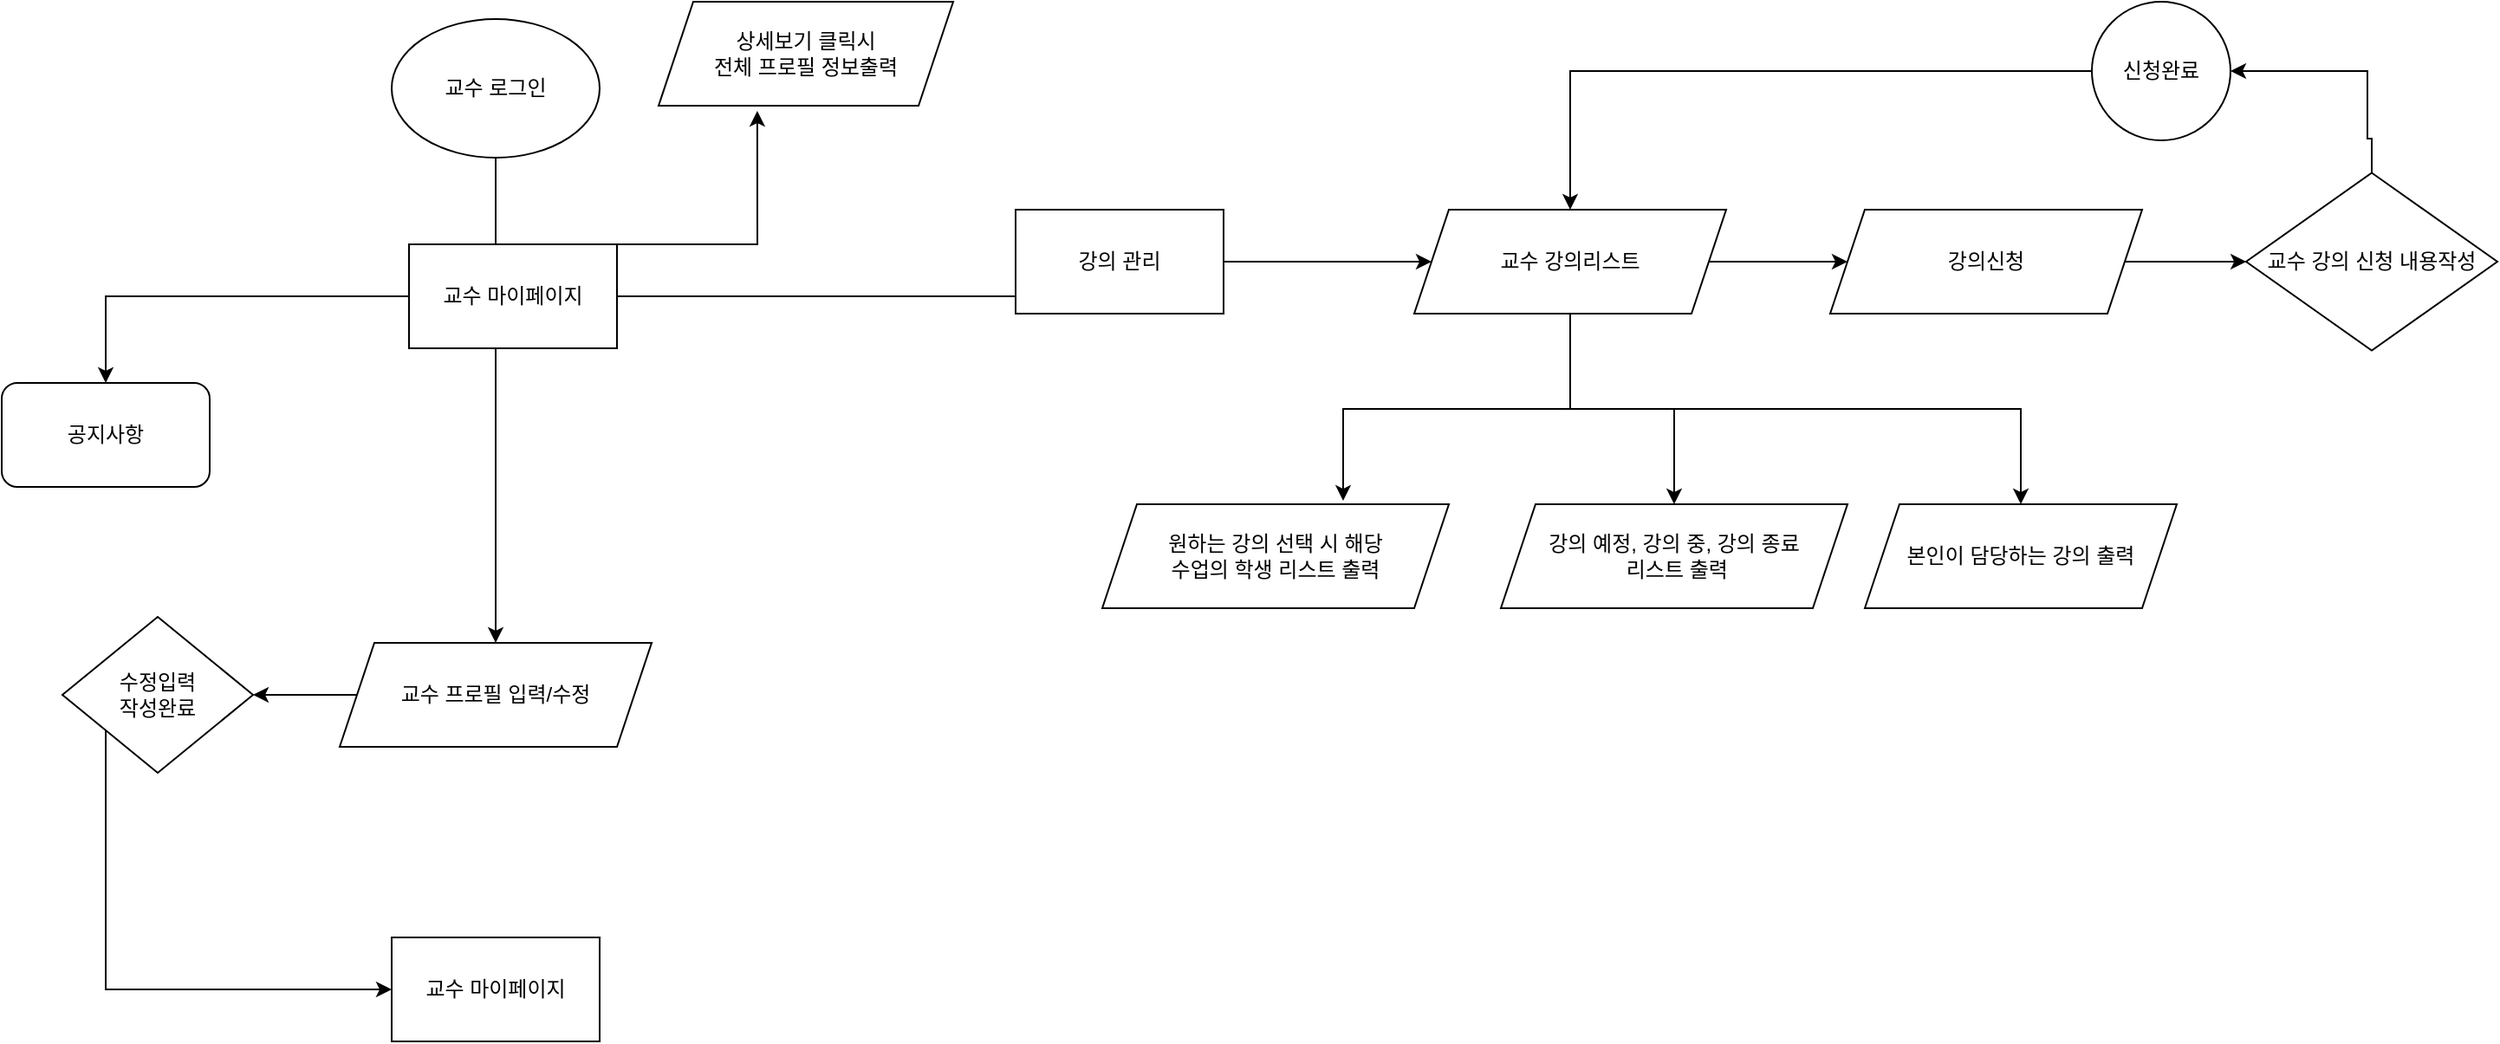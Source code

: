 <mxfile version="21.6.7" type="github">
  <diagram name="페이지-1" id="gP_FsW-e4ahrzIUgB0NJ">
    <mxGraphModel dx="1434" dy="784" grid="1" gridSize="10" guides="1" tooltips="1" connect="1" arrows="1" fold="1" page="1" pageScale="1" pageWidth="827" pageHeight="1169" math="0" shadow="0">
      <root>
        <mxCell id="0" />
        <mxCell id="1" parent="0" />
        <mxCell id="8foGVOfR6HrT8L_Vg9_Q-1" value="교수 로그인" style="ellipse;whiteSpace=wrap;html=1;" parent="1" vertex="1">
          <mxGeometry x="260" y="90" width="120" height="80" as="geometry" />
        </mxCell>
        <mxCell id="8foGVOfR6HrT8L_Vg9_Q-7" value="" style="edgeStyle=orthogonalEdgeStyle;rounded=0;orthogonalLoop=1;jettySize=auto;html=1;exitX=0.5;exitY=1;exitDx=0;exitDy=0;exitPerimeter=0;entryX=0.5;entryY=0;entryDx=0;entryDy=0;" parent="1" source="8foGVOfR6HrT8L_Vg9_Q-1" target="8foGVOfR6HrT8L_Vg9_Q-8" edge="1">
          <mxGeometry relative="1" as="geometry">
            <mxPoint x="320" y="320" as="sourcePoint" />
            <mxPoint x="320" y="370" as="targetPoint" />
          </mxGeometry>
        </mxCell>
        <mxCell id="8foGVOfR6HrT8L_Vg9_Q-8" value="교수 프로필 입력/수정" style="shape=parallelogram;perimeter=parallelogramPerimeter;whiteSpace=wrap;html=1;fixedSize=1;" parent="1" vertex="1">
          <mxGeometry x="230" y="450" width="180" height="60" as="geometry" />
        </mxCell>
        <mxCell id="8foGVOfR6HrT8L_Vg9_Q-20" style="edgeStyle=orthogonalEdgeStyle;rounded=0;orthogonalLoop=1;jettySize=auto;html=1;exitX=0;exitY=0.5;exitDx=0;exitDy=0;" parent="1" source="8foGVOfR6HrT8L_Vg9_Q-9" target="8foGVOfR6HrT8L_Vg9_Q-19" edge="1">
          <mxGeometry relative="1" as="geometry" />
        </mxCell>
        <mxCell id="8foGVOfR6HrT8L_Vg9_Q-36" style="edgeStyle=orthogonalEdgeStyle;rounded=0;orthogonalLoop=1;jettySize=auto;html=1;exitX=1;exitY=0.5;exitDx=0;exitDy=0;entryX=0.335;entryY=1.05;entryDx=0;entryDy=0;entryPerimeter=0;" parent="1" source="8foGVOfR6HrT8L_Vg9_Q-9" target="8foGVOfR6HrT8L_Vg9_Q-31" edge="1">
          <mxGeometry relative="1" as="geometry">
            <Array as="points">
              <mxPoint x="390" y="220" />
              <mxPoint x="471" y="220" />
            </Array>
          </mxGeometry>
        </mxCell>
        <mxCell id="LMviGog_42ZRe8oPHVyj-4" style="edgeStyle=orthogonalEdgeStyle;rounded=0;orthogonalLoop=1;jettySize=auto;html=1;entryX=0.083;entryY=0.833;entryDx=0;entryDy=0;entryPerimeter=0;" edge="1" parent="1" source="8foGVOfR6HrT8L_Vg9_Q-9" target="8foGVOfR6HrT8L_Vg9_Q-44">
          <mxGeometry relative="1" as="geometry" />
        </mxCell>
        <mxCell id="8foGVOfR6HrT8L_Vg9_Q-9" value="교수 마이페이지" style="rounded=0;whiteSpace=wrap;html=1;" parent="1" vertex="1">
          <mxGeometry x="270" y="220" width="120" height="60" as="geometry" />
        </mxCell>
        <mxCell id="8foGVOfR6HrT8L_Vg9_Q-17" style="edgeStyle=orthogonalEdgeStyle;rounded=0;orthogonalLoop=1;jettySize=auto;html=1;entryX=0;entryY=0.5;entryDx=0;entryDy=0;" parent="1" source="8foGVOfR6HrT8L_Vg9_Q-11" target="8foGVOfR6HrT8L_Vg9_Q-14" edge="1">
          <mxGeometry relative="1" as="geometry">
            <Array as="points">
              <mxPoint x="95" y="650" />
            </Array>
          </mxGeometry>
        </mxCell>
        <mxCell id="8foGVOfR6HrT8L_Vg9_Q-11" value="수정입력&lt;br&gt;작성완료" style="rhombus;whiteSpace=wrap;html=1;" parent="1" vertex="1">
          <mxGeometry x="70" y="435" width="110" height="90" as="geometry" />
        </mxCell>
        <mxCell id="8foGVOfR6HrT8L_Vg9_Q-12" value="" style="endArrow=classic;html=1;rounded=0;entryX=1;entryY=0.5;entryDx=0;entryDy=0;" parent="1" source="8foGVOfR6HrT8L_Vg9_Q-8" target="8foGVOfR6HrT8L_Vg9_Q-11" edge="1">
          <mxGeometry width="50" height="50" relative="1" as="geometry">
            <mxPoint x="390" y="430" as="sourcePoint" />
            <mxPoint x="440" y="380" as="targetPoint" />
          </mxGeometry>
        </mxCell>
        <mxCell id="8foGVOfR6HrT8L_Vg9_Q-14" value="교수 마이페이지" style="rounded=0;whiteSpace=wrap;html=1;" parent="1" vertex="1">
          <mxGeometry x="260" y="620" width="120" height="60" as="geometry" />
        </mxCell>
        <mxCell id="8foGVOfR6HrT8L_Vg9_Q-19" value="공지사항" style="rounded=1;whiteSpace=wrap;html=1;" parent="1" vertex="1">
          <mxGeometry x="35" y="300" width="120" height="60" as="geometry" />
        </mxCell>
        <mxCell id="LMviGog_42ZRe8oPHVyj-7" value="" style="edgeStyle=orthogonalEdgeStyle;rounded=0;orthogonalLoop=1;jettySize=auto;html=1;" edge="1" parent="1" source="8foGVOfR6HrT8L_Vg9_Q-22" target="8foGVOfR6HrT8L_Vg9_Q-24">
          <mxGeometry relative="1" as="geometry" />
        </mxCell>
        <mxCell id="8foGVOfR6HrT8L_Vg9_Q-22" value="강의신청" style="shape=parallelogram;perimeter=parallelogramPerimeter;whiteSpace=wrap;html=1;fixedSize=1;" parent="1" vertex="1">
          <mxGeometry x="1090" y="200" width="180" height="60" as="geometry" />
        </mxCell>
        <mxCell id="LMviGog_42ZRe8oPHVyj-12" style="edgeStyle=orthogonalEdgeStyle;rounded=0;orthogonalLoop=1;jettySize=auto;html=1;entryX=1;entryY=0.5;entryDx=0;entryDy=0;" edge="1" parent="1" source="8foGVOfR6HrT8L_Vg9_Q-24" target="LMviGog_42ZRe8oPHVyj-11">
          <mxGeometry relative="1" as="geometry">
            <Array as="points">
              <mxPoint x="1403" y="159" />
              <mxPoint x="1400" y="159" />
              <mxPoint x="1400" y="120" />
            </Array>
          </mxGeometry>
        </mxCell>
        <mxCell id="8foGVOfR6HrT8L_Vg9_Q-24" value="교수 강의 신청 내용작성" style="rhombus;whiteSpace=wrap;html=1;" parent="1" vertex="1">
          <mxGeometry x="1330" y="178.75" width="145" height="102.5" as="geometry" />
        </mxCell>
        <mxCell id="LMviGog_42ZRe8oPHVyj-6" value="" style="edgeStyle=orthogonalEdgeStyle;rounded=0;orthogonalLoop=1;jettySize=auto;html=1;" edge="1" parent="1" source="8foGVOfR6HrT8L_Vg9_Q-27" target="8foGVOfR6HrT8L_Vg9_Q-22">
          <mxGeometry relative="1" as="geometry" />
        </mxCell>
        <mxCell id="LMviGog_42ZRe8oPHVyj-8" value="" style="edgeStyle=orthogonalEdgeStyle;rounded=0;orthogonalLoop=1;jettySize=auto;html=1;" edge="1" parent="1" source="8foGVOfR6HrT8L_Vg9_Q-27" target="8foGVOfR6HrT8L_Vg9_Q-40">
          <mxGeometry relative="1" as="geometry" />
        </mxCell>
        <mxCell id="LMviGog_42ZRe8oPHVyj-9" style="edgeStyle=orthogonalEdgeStyle;rounded=0;orthogonalLoop=1;jettySize=auto;html=1;entryX=0.695;entryY=-0.033;entryDx=0;entryDy=0;entryPerimeter=0;" edge="1" parent="1" source="8foGVOfR6HrT8L_Vg9_Q-27" target="8foGVOfR6HrT8L_Vg9_Q-39">
          <mxGeometry relative="1" as="geometry" />
        </mxCell>
        <mxCell id="LMviGog_42ZRe8oPHVyj-10" style="edgeStyle=orthogonalEdgeStyle;rounded=0;orthogonalLoop=1;jettySize=auto;html=1;exitX=0.5;exitY=1;exitDx=0;exitDy=0;" edge="1" parent="1" source="8foGVOfR6HrT8L_Vg9_Q-27" target="8foGVOfR6HrT8L_Vg9_Q-37">
          <mxGeometry relative="1" as="geometry">
            <mxPoint x="940" y="310" as="sourcePoint" />
          </mxGeometry>
        </mxCell>
        <mxCell id="8foGVOfR6HrT8L_Vg9_Q-27" value="교수 강의리스트" style="shape=parallelogram;perimeter=parallelogramPerimeter;whiteSpace=wrap;html=1;fixedSize=1;" parent="1" vertex="1">
          <mxGeometry x="850" y="200" width="180" height="60" as="geometry" />
        </mxCell>
        <mxCell id="8foGVOfR6HrT8L_Vg9_Q-31" value="상세보기 클릭시&lt;br&gt;전체 프로필 정보출력" style="shape=parallelogram;perimeter=parallelogramPerimeter;whiteSpace=wrap;html=1;fixedSize=1;" parent="1" vertex="1">
          <mxGeometry x="414" y="80" width="170" height="60" as="geometry" />
        </mxCell>
        <mxCell id="8foGVOfR6HrT8L_Vg9_Q-37" value="본인이 담당하는 강의 출력" style="shape=parallelogram;perimeter=parallelogramPerimeter;whiteSpace=wrap;html=1;fixedSize=1;" parent="1" vertex="1">
          <mxGeometry x="1110" y="370" width="180" height="60" as="geometry" />
        </mxCell>
        <mxCell id="8foGVOfR6HrT8L_Vg9_Q-39" value="원하는 강의 선택 시 해당 &lt;br&gt;수업의 학생 리스트 출력" style="shape=parallelogram;perimeter=parallelogramPerimeter;whiteSpace=wrap;html=1;fixedSize=1;" parent="1" vertex="1">
          <mxGeometry x="670" y="370" width="200" height="60" as="geometry" />
        </mxCell>
        <mxCell id="8foGVOfR6HrT8L_Vg9_Q-40" value="강의 예정, 강의 중, 강의 종료&lt;br&gt;&amp;nbsp;리스트 출력" style="shape=parallelogram;perimeter=parallelogramPerimeter;whiteSpace=wrap;html=1;fixedSize=1;" parent="1" vertex="1">
          <mxGeometry x="900" y="370" width="200" height="60" as="geometry" />
        </mxCell>
        <mxCell id="LMviGog_42ZRe8oPHVyj-5" style="edgeStyle=orthogonalEdgeStyle;rounded=0;orthogonalLoop=1;jettySize=auto;html=1;entryX=0;entryY=0.5;entryDx=0;entryDy=0;" edge="1" parent="1" source="8foGVOfR6HrT8L_Vg9_Q-44" target="8foGVOfR6HrT8L_Vg9_Q-27">
          <mxGeometry relative="1" as="geometry" />
        </mxCell>
        <mxCell id="8foGVOfR6HrT8L_Vg9_Q-44" value="강의 관리" style="rounded=0;whiteSpace=wrap;html=1;" parent="1" vertex="1">
          <mxGeometry x="620" y="200" width="120" height="60" as="geometry" />
        </mxCell>
        <mxCell id="LMviGog_42ZRe8oPHVyj-13" style="edgeStyle=orthogonalEdgeStyle;rounded=0;orthogonalLoop=1;jettySize=auto;html=1;" edge="1" parent="1" source="LMviGog_42ZRe8oPHVyj-11" target="8foGVOfR6HrT8L_Vg9_Q-27">
          <mxGeometry relative="1" as="geometry" />
        </mxCell>
        <mxCell id="LMviGog_42ZRe8oPHVyj-11" value="신청완료" style="ellipse;whiteSpace=wrap;html=1;aspect=fixed;" vertex="1" parent="1">
          <mxGeometry x="1241" y="80" width="80" height="80" as="geometry" />
        </mxCell>
      </root>
    </mxGraphModel>
  </diagram>
</mxfile>

